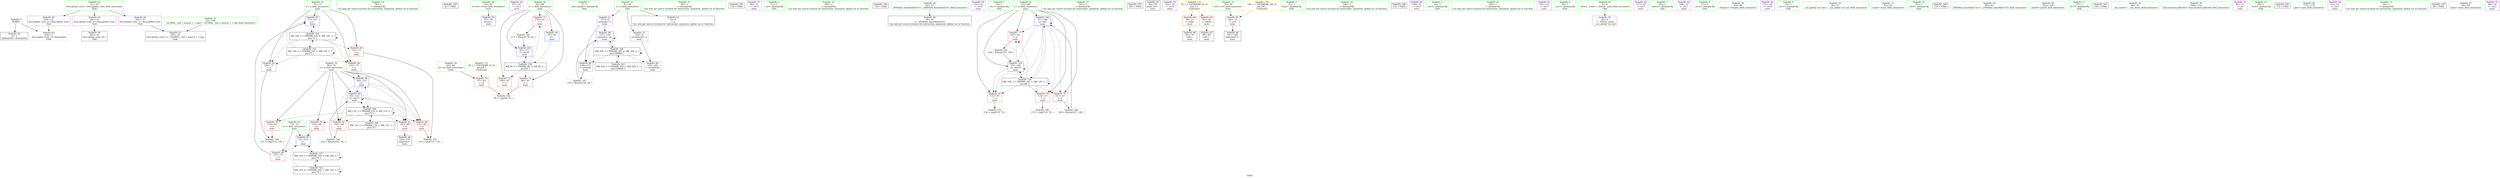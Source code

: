 digraph "SVFG" {
	label="SVFG";

	Node0x55fdf43ebc70 [shape=record,color=grey,label="{NodeID: 0\nNullPtr}"];
	Node0x55fdf43ebc70 -> Node0x55fdf4403c50[style=solid];
	Node0x55fdf43ebc70 -> Node0x55fdf4407690[style=solid];
	Node0x55fdf4404290 [shape=record,color=blue,label="{NodeID: 97\n71\<--127\ny\<--\nmain\n}"];
	Node0x55fdf4404290 -> Node0x55fdf44108a0[style=dashed];
	Node0x55fdf4402430 [shape=record,color=green,label="{NodeID: 14\n78\<--1\n\<--dummyObj\nCan only get source location for instruction, argument, global var or function.}"];
	Node0x55fdf4407e60 [shape=record,color=black,label="{NodeID: 194\n43 = PHI()\n}"];
	Node0x55fdf4402fd0 [shape=record,color=green,label="{NodeID: 28\n61\<--62\nretval\<--retval_field_insensitive\nmain\n}"];
	Node0x55fdf4402fd0 -> Node0x55fdf4407790[style=solid];
	Node0x55fdf4403c50 [shape=record,color=black,label="{NodeID: 42\n2\<--3\ndummyVal\<--dummyVal\n}"];
	Node0x55fdf4405860 [shape=record,color=purple,label="{NodeID: 56\n87\<--18\n\<--.str.3\nmain\n}"];
	Node0x55fdf4406450 [shape=record,color=red,label="{NodeID: 70\n97\<--63\n\<--zz\nmain\n}"];
	Node0x55fdf4406450 -> Node0x55fdf440b870[style=solid];
	Node0x55fdf4406fb0 [shape=record,color=red,label="{NodeID: 84\n125\<--71\n\<--y\nmain\n}"];
	Node0x55fdf4406fb0 -> Node0x55fdf44041c0[style=solid];
	Node0x55fdf43ead80 [shape=record,color=green,label="{NodeID: 1\n7\<--1\n__dso_handle\<--dummyObj\nGlob }"];
	Node0x55fdf4404360 [shape=record,color=blue,label="{NodeID: 98\n137\<--139\narrayidx\<--inc\nmain\n}"];
	Node0x55fdf4404360 -> Node0x55fdf44072f0[style=dashed];
	Node0x55fdf4404360 -> Node0x55fdf4404360[style=dashed];
	Node0x55fdf4404360 -> Node0x55fdf44149a0[style=dashed];
	Node0x55fdf44024c0 [shape=record,color=green,label="{NodeID: 15\n94\<--1\n\<--dummyObj\nCan only get source location for instruction, argument, global var or function.}"];
	Node0x55fdf4407f60 [shape=record,color=black,label="{NodeID: 195\n153 = PHI()\n}"];
	Node0x55fdf44030a0 [shape=record,color=green,label="{NodeID: 29\n63\<--64\nzz\<--zz_field_insensitive\nmain\n}"];
	Node0x55fdf44030a0 -> Node0x55fdf4406450[style=solid];
	Node0x55fdf4403d50 [shape=record,color=black,label="{NodeID: 43\n9\<--8\n\<--a\nCan only get source location for instruction, argument, global var or function.}"];
	Node0x55fdf4405930 [shape=record,color=purple,label="{NodeID: 57\n89\<--21\n\<--.str.4\nmain\n}"];
	Node0x55fdf4406520 [shape=record,color=red,label="{NodeID: 71\n96\<--65\n\<--z\nmain\n}"];
	Node0x55fdf4406520 -> Node0x55fdf440b870[style=solid];
	Node0x55fdf4407080 [shape=record,color=red,label="{NodeID: 85\n132\<--71\n\<--y\nmain\n}"];
	Node0x55fdf4407080 -> Node0x55fdf440bb70[style=solid];
	Node0x55fdf43ed530 [shape=record,color=green,label="{NodeID: 2\n11\<--1\n.str\<--dummyObj\nGlob }"];
	Node0x55fdf4404430 [shape=record,color=blue,label="{NodeID: 99\n69\<--143\nx\<--inc12\nmain\n}"];
	Node0x55fdf4404430 -> Node0x55fdf4406c70[style=dashed];
	Node0x55fdf4404430 -> Node0x55fdf4406d40[style=dashed];
	Node0x55fdf4404430 -> Node0x55fdf4406e10[style=dashed];
	Node0x55fdf4404430 -> Node0x55fdf4404430[style=dashed];
	Node0x55fdf4404430 -> Node0x55fdf4413aa0[style=dashed];
	Node0x55fdf4402550 [shape=record,color=green,label="{NodeID: 16\n106\<--1\n\<--dummyObj\nCan only get source location for instruction, argument, global var or function.}"];
	Node0x55fdf4408060 [shape=record,color=black,label="{NodeID: 196\n159 = PHI()\n}"];
	Node0x55fdf4403170 [shape=record,color=green,label="{NodeID: 30\n65\<--66\nz\<--z_field_insensitive\nmain\n}"];
	Node0x55fdf4403170 -> Node0x55fdf4406520[style=solid];
	Node0x55fdf4403170 -> Node0x55fdf44065f0[style=solid];
	Node0x55fdf4403170 -> Node0x55fdf44066c0[style=solid];
	Node0x55fdf4403170 -> Node0x55fdf4407860[style=solid];
	Node0x55fdf4403170 -> Node0x55fdf44046a0[style=solid];
	Node0x55fdf4403e50 [shape=record,color=black,label="{NodeID: 44\n44\<--45\n\<--_ZNSt8ios_base4InitD1Ev\nCan only get source location for instruction, argument, global var or function.}"];
	Node0x55fdf4405a00 [shape=record,color=purple,label="{NodeID: 58\n111\<--21\n\<--.str.4\nmain\n}"];
	Node0x55fdf44065f0 [shape=record,color=red,label="{NodeID: 72\n100\<--65\n\<--z\nmain\n}"];
	Node0x55fdf44149a0 [shape=record,color=black,label="{NodeID: 169\nMR_20V_3 = PHI(MR_20V_4, MR_20V_2, )\npts\{100000 \}\n}"];
	Node0x55fdf44149a0 -> Node0x55fdf44072f0[style=dashed];
	Node0x55fdf44149a0 -> Node0x55fdf44073c0[style=dashed];
	Node0x55fdf44149a0 -> Node0x55fdf4404360[style=dashed];
	Node0x55fdf44149a0 -> Node0x55fdf4412ba0[style=dashed];
	Node0x55fdf44149a0 -> Node0x55fdf44149a0[style=dashed];
	Node0x55fdf4407150 [shape=record,color=red,label="{NodeID: 86\n127\<--73\n\<--t\nmain\n}"];
	Node0x55fdf4407150 -> Node0x55fdf4404290[style=solid];
	Node0x55fdf43ec0c0 [shape=record,color=green,label="{NodeID: 3\n13\<--1\n.str.1\<--dummyObj\nGlob }"];
	Node0x55fdf4404500 [shape=record,color=blue,label="{NodeID: 100\n67\<--148\nn\<--dec\nmain\n}"];
	Node0x55fdf4404500 -> Node0x55fdf4406790[style=dashed];
	Node0x55fdf4404500 -> Node0x55fdf4406860[style=dashed];
	Node0x55fdf4404500 -> Node0x55fdf4406930[style=dashed];
	Node0x55fdf4404500 -> Node0x55fdf4406a00[style=dashed];
	Node0x55fdf4404500 -> Node0x55fdf4404500[style=dashed];
	Node0x55fdf4404500 -> Node0x55fdf44045d0[style=dashed];
	Node0x55fdf4404500 -> Node0x55fdf44117a0[style=dashed];
	Node0x55fdf44025e0 [shape=record,color=green,label="{NodeID: 17\n107\<--1\n\<--dummyObj\nCan only get source location for instruction, argument, global var or function.}"];
	Node0x55fdf4408160 [shape=record,color=black,label="{NodeID: 197\n102 = PHI()\n}"];
	Node0x55fdf4403240 [shape=record,color=green,label="{NodeID: 31\n67\<--68\nn\<--n_field_insensitive\nmain\n}"];
	Node0x55fdf4403240 -> Node0x55fdf4406790[style=solid];
	Node0x55fdf4403240 -> Node0x55fdf4406860[style=solid];
	Node0x55fdf4403240 -> Node0x55fdf4406930[style=solid];
	Node0x55fdf4403240 -> Node0x55fdf4406a00[style=solid];
	Node0x55fdf4403240 -> Node0x55fdf4404500[style=solid];
	Node0x55fdf4403240 -> Node0x55fdf44045d0[style=solid];
	Node0x55fdf4403f50 [shape=record,color=black,label="{NodeID: 45\n60\<--78\nmain_ret\<--\nmain\n}"];
	Node0x55fdf4405ad0 [shape=record,color=purple,label="{NodeID: 59\n152\<--21\n\<--.str.4\nmain\n}"];
	Node0x55fdf44108a0 [shape=record,color=black,label="{NodeID: 156\nMR_14V_5 = PHI(MR_14V_4, MR_14V_3, )\npts\{72 \}\n}"];
	Node0x55fdf44108a0 -> Node0x55fdf4406ee0[style=dashed];
	Node0x55fdf44108a0 -> Node0x55fdf4406fb0[style=dashed];
	Node0x55fdf44108a0 -> Node0x55fdf4407080[style=dashed];
	Node0x55fdf44108a0 -> Node0x55fdf4404290[style=dashed];
	Node0x55fdf44108a0 -> Node0x55fdf44108a0[style=dashed];
	Node0x55fdf44108a0 -> Node0x55fdf44121a0[style=dashed];
	Node0x55fdf44066c0 [shape=record,color=red,label="{NodeID: 73\n176\<--65\n\<--z\nmain\n}"];
	Node0x55fdf44066c0 -> Node0x55fdf4404c10[style=solid];
	Node0x55fdf4414ea0 [shape=record,color=yellow,style=double,label="{NodeID: 170\n2V_1 = ENCHI(MR_2V_0)\npts\{1 \}\nFun[main]}"];
	Node0x55fdf4414ea0 -> Node0x55fdf44062b0[style=dashed];
	Node0x55fdf4414ea0 -> Node0x55fdf4406380[style=dashed];
	Node0x55fdf4407220 [shape=record,color=red,label="{NodeID: 87\n160\<--75\n\<--x19\nmain\n}"];
	Node0x55fdf4407220 -> Node0x55fdf44052b0[style=solid];
	Node0x55fdf43ec830 [shape=record,color=green,label="{NodeID: 4\n15\<--1\nstdin\<--dummyObj\nGlob }"];
	Node0x55fdf44045d0 [shape=record,color=blue,label="{NodeID: 101\n67\<--168\nn\<--dec25\nmain\n}"];
	Node0x55fdf44045d0 -> Node0x55fdf4406930[style=dashed];
	Node0x55fdf44045d0 -> Node0x55fdf4406a00[style=dashed];
	Node0x55fdf44045d0 -> Node0x55fdf44045d0[style=dashed];
	Node0x55fdf44045d0 -> Node0x55fdf44117a0[style=dashed];
	Node0x55fdf4402670 [shape=record,color=green,label="{NodeID: 18\n108\<--1\n\<--dummyObj\nCan only get source location for instruction, argument, global var or function.}"];
	Node0x55fdf4408260 [shape=record,color=black,label="{NodeID: 198\n112 = PHI()\n}"];
	Node0x55fdf4403310 [shape=record,color=green,label="{NodeID: 32\n69\<--70\nx\<--x_field_insensitive\nmain\n}"];
	Node0x55fdf4403310 -> Node0x55fdf4406ad0[style=solid];
	Node0x55fdf4403310 -> Node0x55fdf4406ba0[style=solid];
	Node0x55fdf4403310 -> Node0x55fdf4406c70[style=solid];
	Node0x55fdf4403310 -> Node0x55fdf4406d40[style=solid];
	Node0x55fdf4403310 -> Node0x55fdf4406e10[style=solid];
	Node0x55fdf4403310 -> Node0x55fdf44041c0[style=solid];
	Node0x55fdf4403310 -> Node0x55fdf4404430[style=solid];
	Node0x55fdf4404020 [shape=record,color=black,label="{NodeID: 46\n82\<--79\ncall\<--\nmain\n}"];
	Node0x55fdf4404c10 [shape=record,color=grey,label="{NodeID: 143\n177 = Binary(176, 94, )\n}"];
	Node0x55fdf4404c10 -> Node0x55fdf44046a0[style=solid];
	Node0x55fdf4405ba0 [shape=record,color=purple,label="{NodeID: 60\n158\<--21\n\<--.str.4\nmain\n}"];
	Node0x55fdf4410da0 [shape=record,color=black,label="{NodeID: 157\nMR_16V_5 = PHI(MR_16V_4, MR_16V_3, )\npts\{74 \}\n}"];
	Node0x55fdf4410da0 -> Node0x55fdf4407930[style=dashed];
	Node0x55fdf4410da0 -> Node0x55fdf4410da0[style=dashed];
	Node0x55fdf4410da0 -> Node0x55fdf44126a0[style=dashed];
	Node0x55fdf4406790 [shape=record,color=red,label="{NodeID: 74\n114\<--67\n\<--n\nmain\n}"];
	Node0x55fdf4406790 -> Node0x55fdf440b570[style=solid];
	Node0x55fdf44072f0 [shape=record,color=red,label="{NodeID: 88\n138\<--137\n\<--arrayidx\nmain\n}"];
	Node0x55fdf44072f0 -> Node0x55fdf440b3f0[style=solid];
	Node0x55fdf43ec8c0 [shape=record,color=green,label="{NodeID: 5\n16\<--1\n.str.2\<--dummyObj\nGlob }"];
	Node0x55fdf44046a0 [shape=record,color=blue,label="{NodeID: 102\n65\<--177\nz\<--inc29\nmain\n}"];
	Node0x55fdf44046a0 -> Node0x55fdf44112a0[style=dashed];
	Node0x55fdf4402700 [shape=record,color=green,label="{NodeID: 19\n149\<--1\n\<--dummyObj\nCan only get source location for instruction, argument, global var or function.}"];
	Node0x55fdf44033e0 [shape=record,color=green,label="{NodeID: 33\n71\<--72\ny\<--y_field_insensitive\nmain\n}"];
	Node0x55fdf44033e0 -> Node0x55fdf4406ee0[style=solid];
	Node0x55fdf44033e0 -> Node0x55fdf4406fb0[style=solid];
	Node0x55fdf44033e0 -> Node0x55fdf4407080[style=solid];
	Node0x55fdf44033e0 -> Node0x55fdf4404290[style=solid];
	Node0x55fdf44040f0 [shape=record,color=black,label="{NodeID: 47\n88\<--85\ncall1\<--\nmain\n}"];
	Node0x55fdf4404d90 [shape=record,color=grey,label="{NodeID: 144\n148 = Binary(147, 149, )\n}"];
	Node0x55fdf4404d90 -> Node0x55fdf4404500[style=solid];
	Node0x55fdf4405c70 [shape=record,color=purple,label="{NodeID: 61\n101\<--23\n\<--.str.5\nmain\n}"];
	Node0x55fdf44112a0 [shape=record,color=black,label="{NodeID: 158\nMR_8V_3 = PHI(MR_8V_4, MR_8V_2, )\npts\{66 \}\n}"];
	Node0x55fdf44112a0 -> Node0x55fdf4406520[style=dashed];
	Node0x55fdf44112a0 -> Node0x55fdf44065f0[style=dashed];
	Node0x55fdf44112a0 -> Node0x55fdf44066c0[style=dashed];
	Node0x55fdf44112a0 -> Node0x55fdf44046a0[style=dashed];
	Node0x55fdf4406860 [shape=record,color=red,label="{NodeID: 75\n147\<--67\n\<--n\nmain\n}"];
	Node0x55fdf4406860 -> Node0x55fdf4404d90[style=solid];
	Node0x55fdf4415aa0 [shape=record,color=yellow,style=double,label="{NodeID: 172\n6V_1 = ENCHI(MR_6V_0)\npts\{64 \}\nFun[main]}"];
	Node0x55fdf4415aa0 -> Node0x55fdf4406450[style=dashed];
	Node0x55fdf44073c0 [shape=record,color=red,label="{NodeID: 89\n163\<--162\n\<--arrayidx22\nmain\n}"];
	Node0x55fdf43ec950 [shape=record,color=green,label="{NodeID: 6\n18\<--1\n.str.3\<--dummyObj\nGlob }"];
	Node0x55fdf44027d0 [shape=record,color=green,label="{NodeID: 20\n4\<--6\n_ZStL8__ioinit\<--_ZStL8__ioinit_field_insensitive\nGlob }"];
	Node0x55fdf44027d0 -> Node0x55fdf4405380[style=solid];
	Node0x55fdf44034b0 [shape=record,color=green,label="{NodeID: 34\n73\<--74\nt\<--t_field_insensitive\nmain\n}"];
	Node0x55fdf44034b0 -> Node0x55fdf4407150[style=solid];
	Node0x55fdf44034b0 -> Node0x55fdf4407930[style=solid];
	Node0x55fdf44051e0 [shape=record,color=black,label="{NodeID: 48\n136\<--135\nidxprom\<--\nmain\n}"];
	Node0x55fdf4404f10 [shape=record,color=grey,label="{NodeID: 145\n168 = Binary(167, 149, )\n}"];
	Node0x55fdf4404f10 -> Node0x55fdf44045d0[style=solid];
	Node0x55fdf4405d40 [shape=record,color=purple,label="{NodeID: 62\n117\<--25\n\<--.str.6\nmain\n}"];
	Node0x55fdf44117a0 [shape=record,color=black,label="{NodeID: 159\nMR_10V_2 = PHI(MR_10V_5, MR_10V_1, )\npts\{68 \}\n}"];
	Node0x55fdf44117a0 -> Node0x55fdf4406790[style=dashed];
	Node0x55fdf44117a0 -> Node0x55fdf4406860[style=dashed];
	Node0x55fdf44117a0 -> Node0x55fdf4406930[style=dashed];
	Node0x55fdf44117a0 -> Node0x55fdf4406a00[style=dashed];
	Node0x55fdf44117a0 -> Node0x55fdf4404500[style=dashed];
	Node0x55fdf44117a0 -> Node0x55fdf44045d0[style=dashed];
	Node0x55fdf44117a0 -> Node0x55fdf44117a0[style=dashed];
	Node0x55fdf4406930 [shape=record,color=red,label="{NodeID: 76\n155\<--67\n\<--n\nmain\n}"];
	Node0x55fdf4406930 -> Node0x55fdf440b9f0[style=solid];
	Node0x55fdf4407490 [shape=record,color=blue,label="{NodeID: 90\n202\<--32\nllvm.global_ctors_0\<--\nGlob }"];
	Node0x55fdf43ec9e0 [shape=record,color=green,label="{NodeID: 7\n20\<--1\nstdout\<--dummyObj\nGlob }"];
	Node0x55fdf44028d0 [shape=record,color=green,label="{NodeID: 21\n8\<--10\na\<--a_field_insensitive\nGlob }"];
	Node0x55fdf44028d0 -> Node0x55fdf4403d50[style=solid];
	Node0x55fdf44028d0 -> Node0x55fdf4405450[style=solid];
	Node0x55fdf44028d0 -> Node0x55fdf4405520[style=solid];
	Node0x55fdf4403580 [shape=record,color=green,label="{NodeID: 35\n75\<--76\nx19\<--x19_field_insensitive\nmain\n}"];
	Node0x55fdf4403580 -> Node0x55fdf4407220[style=solid];
	Node0x55fdf44052b0 [shape=record,color=black,label="{NodeID: 49\n161\<--160\nidxprom21\<--\nmain\n}"];
	Node0x55fdf4405090 [shape=record,color=grey,label="{NodeID: 146\n143 = Binary(142, 94, )\n}"];
	Node0x55fdf4405090 -> Node0x55fdf4404430[style=solid];
	Node0x55fdf4405e10 [shape=record,color=purple,label="{NodeID: 63\n164\<--27\n\<--.str.7\nmain\n}"];
	Node0x55fdf4411ca0 [shape=record,color=black,label="{NodeID: 160\nMR_12V_2 = PHI(MR_12V_3, MR_12V_1, )\npts\{70 \}\n}"];
	Node0x55fdf4411ca0 -> Node0x55fdf4413aa0[style=dashed];
	Node0x55fdf4406a00 [shape=record,color=red,label="{NodeID: 77\n167\<--67\n\<--n\nmain\n}"];
	Node0x55fdf4406a00 -> Node0x55fdf4404f10[style=solid];
	Node0x55fdf4407590 [shape=record,color=blue,label="{NodeID: 91\n203\<--33\nllvm.global_ctors_1\<--_GLOBAL__sub_I_zuoyou_1_1.cpp\nGlob }"];
	Node0x55fdf43ebe10 [shape=record,color=green,label="{NodeID: 8\n21\<--1\n.str.4\<--dummyObj\nGlob }"];
	Node0x55fdf44029d0 [shape=record,color=green,label="{NodeID: 22\n31\<--35\nllvm.global_ctors\<--llvm.global_ctors_field_insensitive\nGlob }"];
	Node0x55fdf44029d0 -> Node0x55fdf4405fb0[style=solid];
	Node0x55fdf44029d0 -> Node0x55fdf44060b0[style=solid];
	Node0x55fdf44029d0 -> Node0x55fdf44061b0[style=solid];
	Node0x55fdf4403650 [shape=record,color=green,label="{NodeID: 36\n83\<--84\nfreopen\<--freopen_field_insensitive\n}"];
	Node0x55fdf4405380 [shape=record,color=purple,label="{NodeID: 50\n42\<--4\n\<--_ZStL8__ioinit\n__cxx_global_var_init\n}"];
	Node0x55fdf440b3f0 [shape=record,color=grey,label="{NodeID: 147\n139 = Binary(138, 94, )\n}"];
	Node0x55fdf440b3f0 -> Node0x55fdf4404360[style=solid];
	Node0x55fdf4405ee0 [shape=record,color=purple,label="{NodeID: 64\n171\<--29\n\<--.str.8\nmain\n}"];
	Node0x55fdf44121a0 [shape=record,color=black,label="{NodeID: 161\nMR_14V_2 = PHI(MR_14V_3, MR_14V_1, )\npts\{72 \}\n}"];
	Node0x55fdf44121a0 -> Node0x55fdf4406ee0[style=dashed];
	Node0x55fdf44121a0 -> Node0x55fdf4406fb0[style=dashed];
	Node0x55fdf44121a0 -> Node0x55fdf4404290[style=dashed];
	Node0x55fdf44121a0 -> Node0x55fdf44108a0[style=dashed];
	Node0x55fdf44121a0 -> Node0x55fdf44121a0[style=dashed];
	Node0x55fdf4406ad0 [shape=record,color=red,label="{NodeID: 78\n119\<--69\n\<--x\nmain\n}"];
	Node0x55fdf4406ad0 -> Node0x55fdf440b6f0[style=solid];
	Node0x55fdf4407690 [shape=record,color=blue, style = dotted,label="{NodeID: 92\n204\<--3\nllvm.global_ctors_2\<--dummyVal\nGlob }"];
	Node0x55fdf43ebea0 [shape=record,color=green,label="{NodeID: 9\n23\<--1\n.str.5\<--dummyObj\nGlob }"];
	Node0x55fdf4402ad0 [shape=record,color=green,label="{NodeID: 23\n36\<--37\n__cxx_global_var_init\<--__cxx_global_var_init_field_insensitive\n}"];
	Node0x55fdf4403750 [shape=record,color=green,label="{NodeID: 37\n91\<--92\nscanf\<--scanf_field_insensitive\n}"];
	Node0x55fdf4405450 [shape=record,color=purple,label="{NodeID: 51\n137\<--8\narrayidx\<--a\nmain\n}"];
	Node0x55fdf4405450 -> Node0x55fdf44072f0[style=solid];
	Node0x55fdf4405450 -> Node0x55fdf4404360[style=solid];
	Node0x55fdf440b570 [shape=record,color=grey,label="{NodeID: 148\n115 = cmp(114, 78, )\n}"];
	Node0x55fdf4405fb0 [shape=record,color=purple,label="{NodeID: 65\n202\<--31\nllvm.global_ctors_0\<--llvm.global_ctors\nGlob }"];
	Node0x55fdf4405fb0 -> Node0x55fdf4407490[style=solid];
	Node0x55fdf44126a0 [shape=record,color=black,label="{NodeID: 162\nMR_16V_2 = PHI(MR_16V_3, MR_16V_1, )\npts\{74 \}\n}"];
	Node0x55fdf44126a0 -> Node0x55fdf4407930[style=dashed];
	Node0x55fdf44126a0 -> Node0x55fdf4410da0[style=dashed];
	Node0x55fdf44126a0 -> Node0x55fdf44126a0[style=dashed];
	Node0x55fdf4406ba0 [shape=record,color=red,label="{NodeID: 79\n123\<--69\n\<--x\nmain\n}"];
	Node0x55fdf4406ba0 -> Node0x55fdf4407930[style=solid];
	Node0x55fdf4407790 [shape=record,color=blue,label="{NodeID: 93\n61\<--78\nretval\<--\nmain\n}"];
	Node0x55fdf43ebf30 [shape=record,color=green,label="{NodeID: 10\n25\<--1\n.str.6\<--dummyObj\nGlob }"];
	Node0x55fdf441d0a0 [shape=record,color=black,label="{NodeID: 190\n118 = PHI()\n}"];
	Node0x55fdf4402bd0 [shape=record,color=green,label="{NodeID: 24\n40\<--41\n_ZNSt8ios_base4InitC1Ev\<--_ZNSt8ios_base4InitC1Ev_field_insensitive\n}"];
	Node0x55fdf4403850 [shape=record,color=green,label="{NodeID: 38\n103\<--104\nprintf\<--printf_field_insensitive\n}"];
	Node0x55fdf4405520 [shape=record,color=purple,label="{NodeID: 52\n162\<--8\narrayidx22\<--a\nmain\n}"];
	Node0x55fdf4405520 -> Node0x55fdf44073c0[style=solid];
	Node0x55fdf440b6f0 [shape=record,color=grey,label="{NodeID: 149\n121 = cmp(119, 120, )\n}"];
	Node0x55fdf44060b0 [shape=record,color=purple,label="{NodeID: 66\n203\<--31\nllvm.global_ctors_1\<--llvm.global_ctors\nGlob }"];
	Node0x55fdf44060b0 -> Node0x55fdf4407590[style=solid];
	Node0x55fdf4412ba0 [shape=record,color=black,label="{NodeID: 163\nMR_20V_2 = PHI(MR_20V_3, MR_20V_1, )\npts\{100000 \}\n}"];
	Node0x55fdf4412ba0 -> Node0x55fdf44149a0[style=dashed];
	Node0x55fdf4406c70 [shape=record,color=red,label="{NodeID: 80\n131\<--69\n\<--x\nmain\n}"];
	Node0x55fdf4406c70 -> Node0x55fdf440bb70[style=solid];
	Node0x55fdf4407860 [shape=record,color=blue,label="{NodeID: 94\n65\<--94\nz\<--\nmain\n}"];
	Node0x55fdf4407860 -> Node0x55fdf44112a0[style=dashed];
	Node0x55fdf43ebfc0 [shape=record,color=green,label="{NodeID: 11\n27\<--1\n.str.7\<--dummyObj\nGlob }"];
	Node0x55fdf441d1a0 [shape=record,color=black,label="{NodeID: 191\n165 = PHI()\n}"];
	Node0x55fdf4402cd0 [shape=record,color=green,label="{NodeID: 25\n46\<--47\n__cxa_atexit\<--__cxa_atexit_field_insensitive\n}"];
	Node0x55fdf4403950 [shape=record,color=green,label="{NodeID: 39\n109\<--110\nllvm.memset.p0i8.i64\<--llvm.memset.p0i8.i64_field_insensitive\n}"];
	Node0x55fdf44055f0 [shape=record,color=purple,label="{NodeID: 53\n80\<--11\n\<--.str\nmain\n}"];
	Node0x55fdf440b870 [shape=record,color=grey,label="{NodeID: 150\n98 = cmp(96, 97, )\n}"];
	Node0x55fdf44061b0 [shape=record,color=purple,label="{NodeID: 67\n204\<--31\nllvm.global_ctors_2\<--llvm.global_ctors\nGlob }"];
	Node0x55fdf44061b0 -> Node0x55fdf4407690[style=solid];
	Node0x55fdf4406d40 [shape=record,color=red,label="{NodeID: 81\n135\<--69\n\<--x\nmain\n}"];
	Node0x55fdf4406d40 -> Node0x55fdf44051e0[style=solid];
	Node0x55fdf4415fe0 [shape=record,color=yellow,style=double,label="{NodeID: 178\n18V_1 = ENCHI(MR_18V_0)\npts\{76 \}\nFun[main]}"];
	Node0x55fdf4415fe0 -> Node0x55fdf4407220[style=dashed];
	Node0x55fdf4407930 [shape=record,color=blue,label="{NodeID: 95\n73\<--123\nt\<--\nmain\n}"];
	Node0x55fdf4407930 -> Node0x55fdf4407150[style=dashed];
	Node0x55fdf4407930 -> Node0x55fdf4410da0[style=dashed];
	Node0x55fdf4402310 [shape=record,color=green,label="{NodeID: 12\n29\<--1\n.str.8\<--dummyObj\nGlob }"];
	Node0x55fdf441d2a0 [shape=record,color=black,label="{NodeID: 192\n172 = PHI()\n}"];
	Node0x55fdf4402dd0 [shape=record,color=green,label="{NodeID: 26\n45\<--51\n_ZNSt8ios_base4InitD1Ev\<--_ZNSt8ios_base4InitD1Ev_field_insensitive\n}"];
	Node0x55fdf4402dd0 -> Node0x55fdf4403e50[style=solid];
	Node0x55fdf4403a50 [shape=record,color=green,label="{NodeID: 40\n173\<--174\nputs\<--puts_field_insensitive\n}"];
	Node0x55fdf44056c0 [shape=record,color=purple,label="{NodeID: 54\n81\<--13\n\<--.str.1\nmain\n}"];
	Node0x55fdf440b9f0 [shape=record,color=grey,label="{NodeID: 151\n156 = cmp(155, 78, )\n}"];
	Node0x55fdf44062b0 [shape=record,color=red,label="{NodeID: 68\n79\<--15\n\<--stdin\nmain\n}"];
	Node0x55fdf44062b0 -> Node0x55fdf4404020[style=solid];
	Node0x55fdf4406e10 [shape=record,color=red,label="{NodeID: 82\n142\<--69\n\<--x\nmain\n}"];
	Node0x55fdf4406e10 -> Node0x55fdf4405090[style=solid];
	Node0x55fdf44041c0 [shape=record,color=blue,label="{NodeID: 96\n69\<--125\nx\<--\nmain\n}"];
	Node0x55fdf44041c0 -> Node0x55fdf4406c70[style=dashed];
	Node0x55fdf44041c0 -> Node0x55fdf4406d40[style=dashed];
	Node0x55fdf44041c0 -> Node0x55fdf4406e10[style=dashed];
	Node0x55fdf44041c0 -> Node0x55fdf4404430[style=dashed];
	Node0x55fdf44041c0 -> Node0x55fdf4413aa0[style=dashed];
	Node0x55fdf44023a0 [shape=record,color=green,label="{NodeID: 13\n32\<--1\n\<--dummyObj\nCan only get source location for instruction, argument, global var or function.}"];
	Node0x55fdf4407d60 [shape=record,color=black,label="{NodeID: 193\n90 = PHI()\n}"];
	Node0x55fdf4402ed0 [shape=record,color=green,label="{NodeID: 27\n58\<--59\nmain\<--main_field_insensitive\n}"];
	Node0x55fdf4403b50 [shape=record,color=green,label="{NodeID: 41\n33\<--198\n_GLOBAL__sub_I_zuoyou_1_1.cpp\<--_GLOBAL__sub_I_zuoyou_1_1.cpp_field_insensitive\n}"];
	Node0x55fdf4403b50 -> Node0x55fdf4407590[style=solid];
	Node0x55fdf4405790 [shape=record,color=purple,label="{NodeID: 55\n86\<--16\n\<--.str.2\nmain\n}"];
	Node0x55fdf440bb70 [shape=record,color=grey,label="{NodeID: 152\n133 = cmp(131, 132, )\n}"];
	Node0x55fdf4406380 [shape=record,color=red,label="{NodeID: 69\n85\<--20\n\<--stdout\nmain\n}"];
	Node0x55fdf4406380 -> Node0x55fdf44040f0[style=solid];
	Node0x55fdf4413aa0 [shape=record,color=black,label="{NodeID: 166\nMR_12V_3 = PHI(MR_12V_6, MR_12V_2, )\npts\{70 \}\n}"];
	Node0x55fdf4413aa0 -> Node0x55fdf4406ad0[style=dashed];
	Node0x55fdf4413aa0 -> Node0x55fdf4406ba0[style=dashed];
	Node0x55fdf4413aa0 -> Node0x55fdf4406c70[style=dashed];
	Node0x55fdf4413aa0 -> Node0x55fdf4406d40[style=dashed];
	Node0x55fdf4413aa0 -> Node0x55fdf4406e10[style=dashed];
	Node0x55fdf4413aa0 -> Node0x55fdf44041c0[style=dashed];
	Node0x55fdf4413aa0 -> Node0x55fdf4404430[style=dashed];
	Node0x55fdf4413aa0 -> Node0x55fdf4411ca0[style=dashed];
	Node0x55fdf4413aa0 -> Node0x55fdf4413aa0[style=dashed];
	Node0x55fdf4406ee0 [shape=record,color=red,label="{NodeID: 83\n120\<--71\n\<--y\nmain\n}"];
	Node0x55fdf4406ee0 -> Node0x55fdf440b6f0[style=solid];
}
